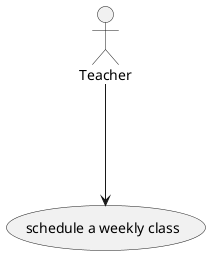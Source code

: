 @startuml
'https://plantuml.com/use-case-diagram

:Teacher: as Admin

Admin ---> (schedule a weekly class)

@enduml